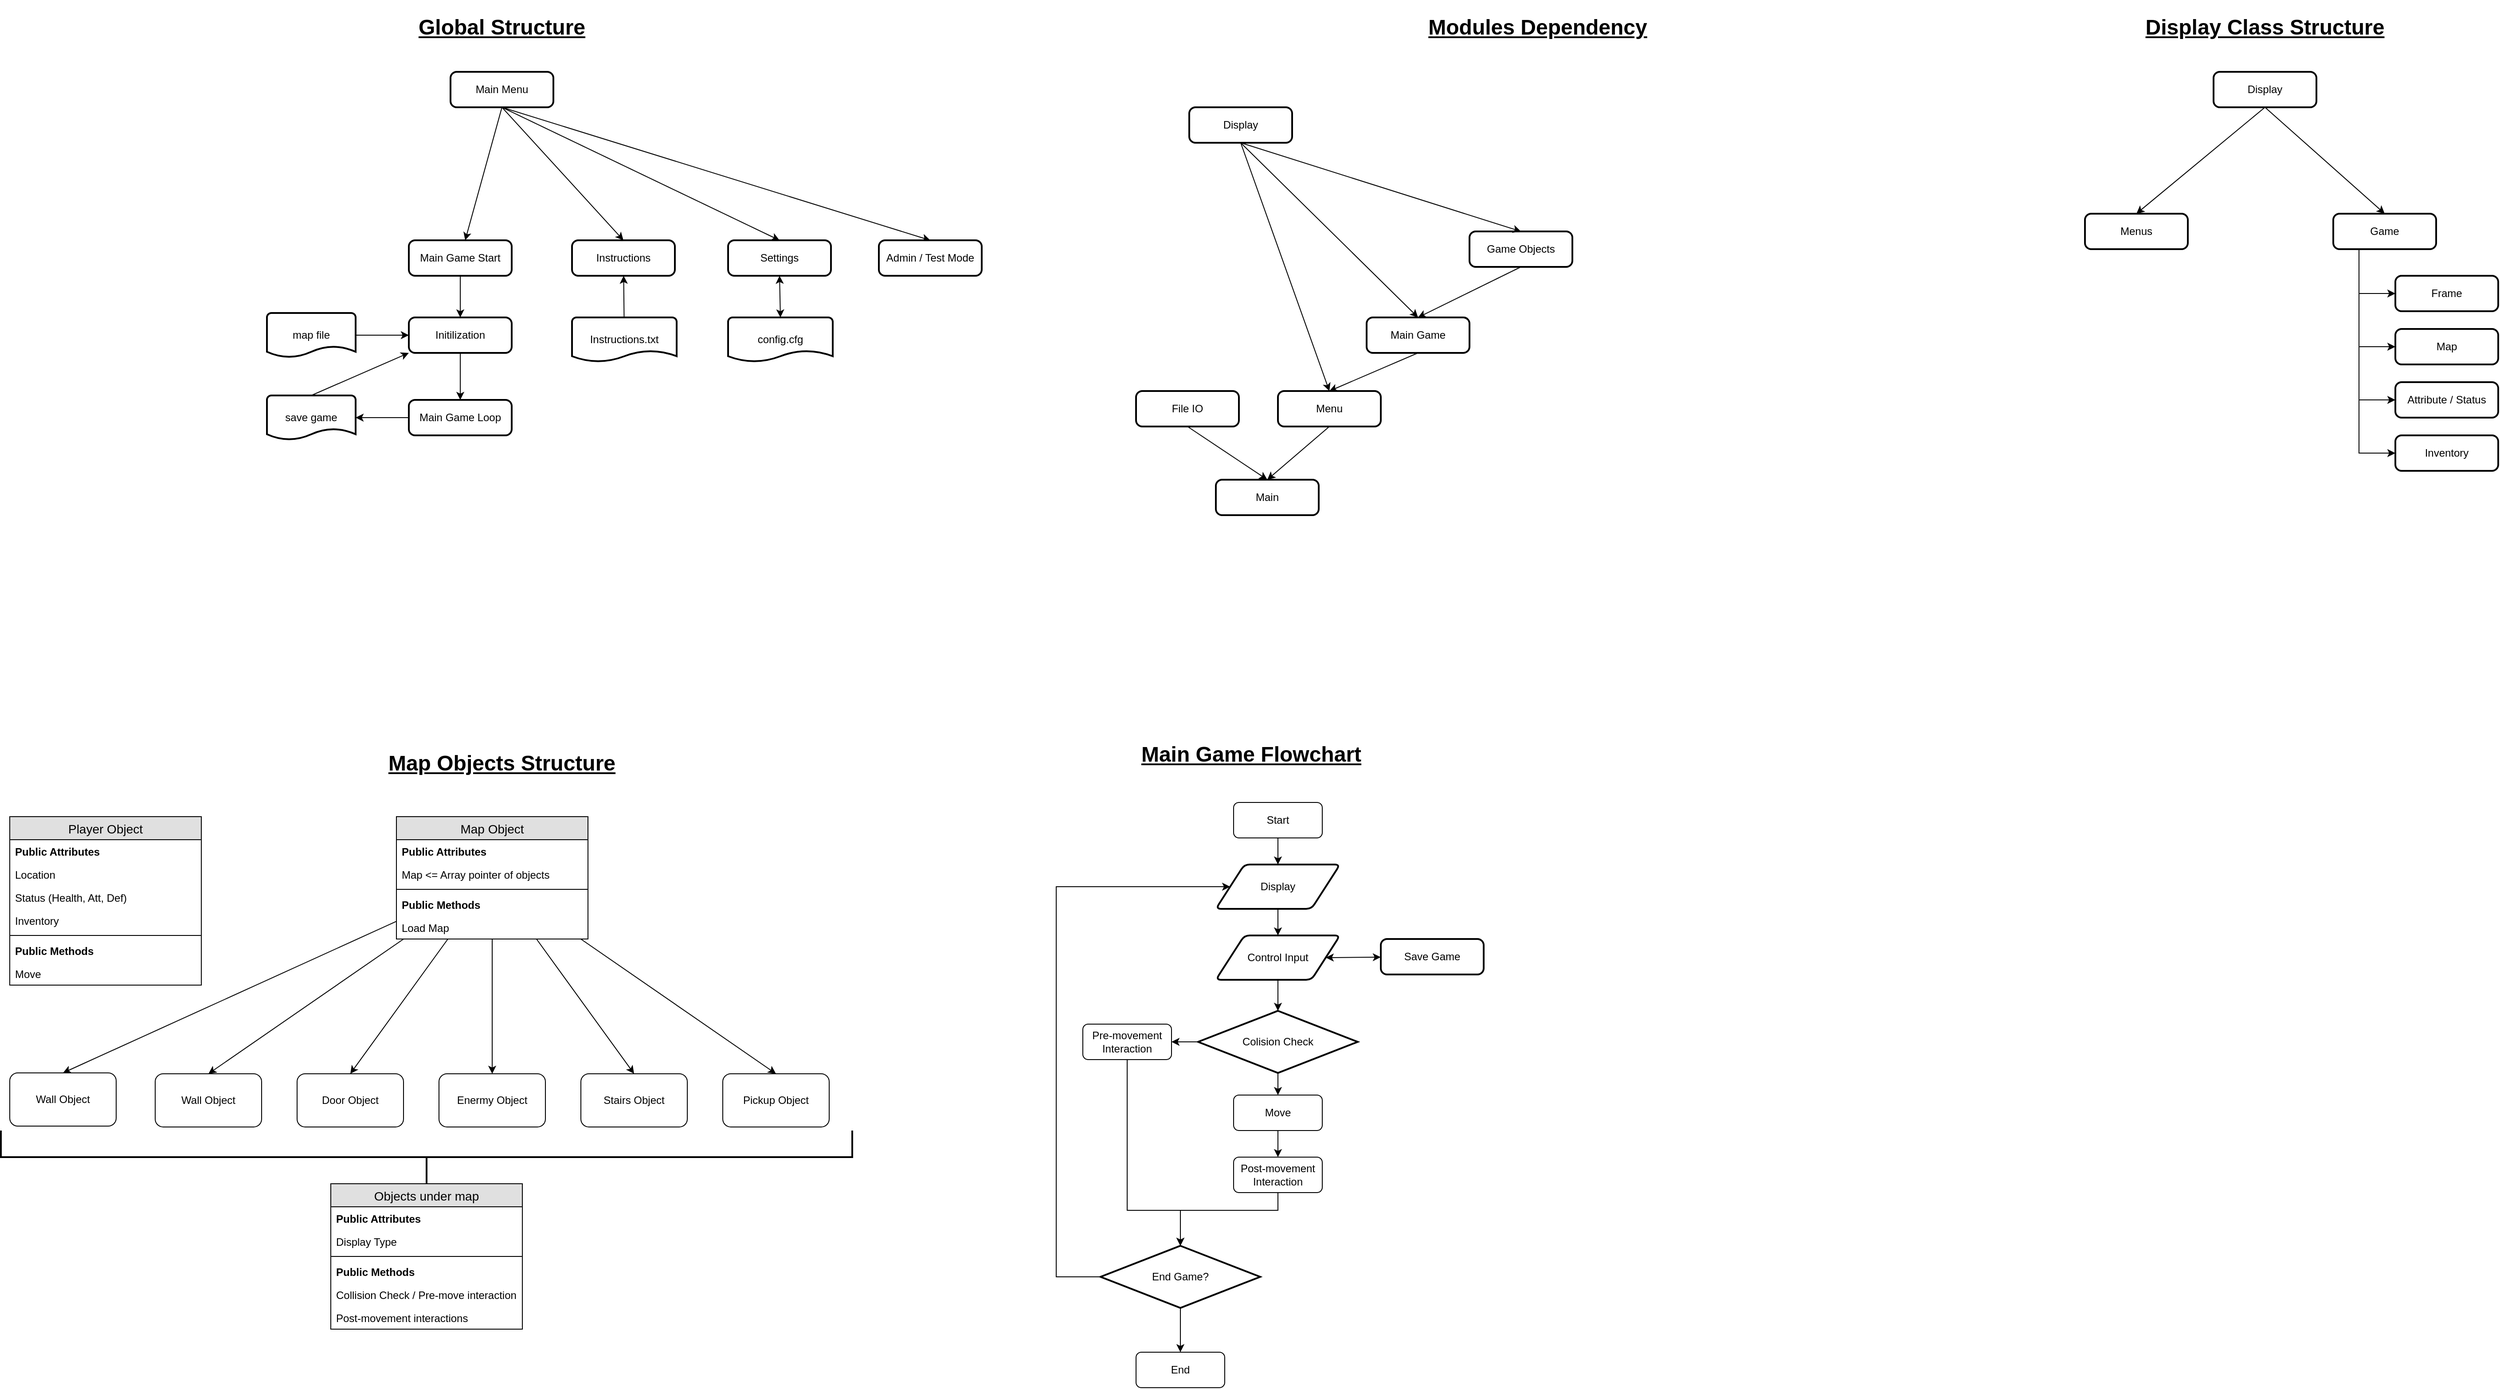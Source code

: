<mxfile version="12.9.3" type="device"><diagram id="WWetK0YtdZA46YV6BGKB" name="Page-1"><mxGraphModel dx="1422" dy="1689" grid="1" gridSize="10" guides="1" tooltips="1" connect="1" arrows="1" fold="1" page="1" pageScale="1" pageWidth="1169" pageHeight="827" math="0" shadow="0"><root><mxCell id="0"/><mxCell id="1" parent="0"/><mxCell id="Mj1SuatQe_enL65JeR6I-9" style="edgeStyle=none;rounded=0;orthogonalLoop=1;jettySize=auto;html=1;entryX=0.5;entryY=0;entryDx=0;entryDy=0;" parent="1" source="dXaQiHwYn2I2p8eJYNrl-29" target="Mj1SuatQe_enL65JeR6I-1" edge="1"><mxGeometry relative="1" as="geometry"><mxPoint x="574" y="100" as="sourcePoint"/></mxGeometry></mxCell><mxCell id="Mj1SuatQe_enL65JeR6I-10" style="edgeStyle=none;rounded=0;orthogonalLoop=1;jettySize=auto;html=1;entryX=0.5;entryY=0;entryDx=0;entryDy=0;" parent="1" source="dXaQiHwYn2I2p8eJYNrl-29" target="Mj1SuatQe_enL65JeR6I-3" edge="1"><mxGeometry relative="1" as="geometry"><mxPoint x="574" y="100" as="sourcePoint"/></mxGeometry></mxCell><mxCell id="Mj1SuatQe_enL65JeR6I-11" style="edgeStyle=none;rounded=0;orthogonalLoop=1;jettySize=auto;html=1;entryX=0.5;entryY=0;entryDx=0;entryDy=0;" parent="1" source="dXaQiHwYn2I2p8eJYNrl-29" target="Mj1SuatQe_enL65JeR6I-4" edge="1"><mxGeometry relative="1" as="geometry"><mxPoint x="574" y="100" as="sourcePoint"/></mxGeometry></mxCell><mxCell id="Mj1SuatQe_enL65JeR6I-12" style="edgeStyle=none;rounded=0;orthogonalLoop=1;jettySize=auto;html=1;entryX=0.5;entryY=0;entryDx=0;entryDy=0;" parent="1" source="dXaQiHwYn2I2p8eJYNrl-29" target="Mj1SuatQe_enL65JeR6I-5" edge="1"><mxGeometry relative="1" as="geometry"><mxPoint x="574" y="100" as="sourcePoint"/></mxGeometry></mxCell><mxCell id="Mj1SuatQe_enL65JeR6I-14" style="edgeStyle=none;rounded=0;orthogonalLoop=1;jettySize=auto;html=1;entryX=0.5;entryY=0;entryDx=0;entryDy=0;" parent="1" source="dXaQiHwYn2I2p8eJYNrl-29" target="Mj1SuatQe_enL65JeR6I-13" edge="1"><mxGeometry relative="1" as="geometry"><mxPoint x="574" y="100" as="sourcePoint"/></mxGeometry></mxCell><mxCell id="Mj1SuatQe_enL65JeR6I-1" value="Door Object" style="rounded=1;whiteSpace=wrap;html=1;" parent="1" vertex="1"><mxGeometry x="354" y="390" width="120" height="60" as="geometry"/></mxCell><mxCell id="Mj1SuatQe_enL65JeR6I-3" value="Enermy Object" style="rounded=1;whiteSpace=wrap;html=1;" parent="1" vertex="1"><mxGeometry x="514" y="390" width="120" height="60" as="geometry"/></mxCell><mxCell id="Mj1SuatQe_enL65JeR6I-4" value="Stairs Object" style="rounded=1;whiteSpace=wrap;html=1;" parent="1" vertex="1"><mxGeometry x="674" y="390" width="120" height="60" as="geometry"/></mxCell><mxCell id="Mj1SuatQe_enL65JeR6I-5" value="Pickup Object" style="rounded=1;whiteSpace=wrap;html=1;" parent="1" vertex="1"><mxGeometry x="834" y="390" width="120" height="60" as="geometry"/></mxCell><mxCell id="Mj1SuatQe_enL65JeR6I-13" value="Wall Object" style="rounded=1;whiteSpace=wrap;html=1;" parent="1" vertex="1"><mxGeometry x="194" y="390" width="120" height="60" as="geometry"/></mxCell><mxCell id="Mj1SuatQe_enL65JeR6I-27" value="" style="edgeStyle=none;rounded=0;orthogonalLoop=1;jettySize=auto;html=1;" parent="1" source="Mj1SuatQe_enL65JeR6I-17" target="Mj1SuatQe_enL65JeR6I-26" edge="1"><mxGeometry relative="1" as="geometry"/></mxCell><mxCell id="Mj1SuatQe_enL65JeR6I-17" value="Control Input" style="shape=parallelogram;html=1;strokeWidth=2;perimeter=parallelogramPerimeter;whiteSpace=wrap;rounded=1;arcSize=12;size=0.23;" parent="1" vertex="1"><mxGeometry x="1390" y="234" width="140" height="50" as="geometry"/></mxCell><mxCell id="Mj1SuatQe_enL65JeR6I-61" style="edgeStyle=elbowEdgeStyle;rounded=0;orthogonalLoop=1;jettySize=auto;elbow=vertical;html=1;exitX=0.5;exitY=1;exitDx=0;exitDy=0;exitPerimeter=0;entryX=0.5;entryY=0;entryDx=0;entryDy=0;" parent="1" source="Mj1SuatQe_enL65JeR6I-26" target="Mj1SuatQe_enL65JeR6I-58" edge="1"><mxGeometry relative="1" as="geometry"/></mxCell><mxCell id="Mj1SuatQe_enL65JeR6I-65" style="edgeStyle=elbowEdgeStyle;rounded=0;orthogonalLoop=1;jettySize=auto;elbow=vertical;html=1;exitX=0;exitY=0.5;exitDx=0;exitDy=0;exitPerimeter=0;entryX=1;entryY=0.5;entryDx=0;entryDy=0;" parent="1" source="Mj1SuatQe_enL65JeR6I-26" target="Mj1SuatQe_enL65JeR6I-63" edge="1"><mxGeometry relative="1" as="geometry"/></mxCell><mxCell id="Mj1SuatQe_enL65JeR6I-26" value="Colision Check" style="strokeWidth=2;html=1;shape=mxgraph.flowchart.decision;whiteSpace=wrap;rounded=1;shadow=0;" parent="1" vertex="1"><mxGeometry x="1370" y="319" width="180" height="70" as="geometry"/></mxCell><mxCell id="Mj1SuatQe_enL65JeR6I-35" value="" style="endArrow=classic;html=1;edgeStyle=elbowEdgeStyle;entryX=0;entryY=0.5;entryDx=0;entryDy=0;rounded=0;exitX=0;exitY=0.5;exitDx=0;exitDy=0;exitPerimeter=0;" parent="1" target="Mj1SuatQe_enL65JeR6I-43" edge="1" source="dXaQiHwYn2I2p8eJYNrl-76"><mxGeometry width="50" height="50" relative="1" as="geometry"><mxPoint x="1210" y="544" as="sourcePoint"/><mxPoint x="1220" y="399" as="targetPoint"/><Array as="points"><mxPoint x="1210" y="449"/><mxPoint x="1210" y="449"/></Array></mxGeometry></mxCell><mxCell id="Mj1SuatQe_enL65JeR6I-40" style="edgeStyle=elbowEdgeStyle;rounded=0;orthogonalLoop=1;jettySize=auto;html=1;exitX=0.5;exitY=1;exitDx=0;exitDy=0;elbow=vertical;entryX=0.5;entryY=0;entryDx=0;entryDy=0;entryPerimeter=0;" parent="1" source="Mj1SuatQe_enL65JeR6I-38" edge="1" target="dXaQiHwYn2I2p8eJYNrl-76"><mxGeometry relative="1" as="geometry"><mxPoint x="1210" y="544" as="targetPoint"/><Array as="points"><mxPoint x="1340" y="544"/><mxPoint x="1330" y="484"/><mxPoint x="1380" y="649"/></Array></mxGeometry></mxCell><mxCell id="Mj1SuatQe_enL65JeR6I-38" value="Post-movement Interaction" style="rounded=1;whiteSpace=wrap;html=1;" parent="1" vertex="1"><mxGeometry x="1410" y="484" width="100" height="40" as="geometry"/></mxCell><mxCell id="Mj1SuatQe_enL65JeR6I-44" value="" style="edgeStyle=elbowEdgeStyle;rounded=0;orthogonalLoop=1;jettySize=auto;elbow=vertical;html=1;" parent="1" source="Mj1SuatQe_enL65JeR6I-43" target="Mj1SuatQe_enL65JeR6I-17" edge="1"><mxGeometry relative="1" as="geometry"/></mxCell><mxCell id="Mj1SuatQe_enL65JeR6I-43" value="Display" style="shape=parallelogram;html=1;strokeWidth=2;perimeter=parallelogramPerimeter;whiteSpace=wrap;rounded=1;arcSize=12;size=0.23;" parent="1" vertex="1"><mxGeometry x="1390" y="154" width="140" height="50" as="geometry"/></mxCell><mxCell id="Mj1SuatQe_enL65JeR6I-46" value="" style="edgeStyle=elbowEdgeStyle;rounded=0;orthogonalLoop=1;jettySize=auto;elbow=vertical;html=1;" parent="1" source="Mj1SuatQe_enL65JeR6I-45" target="Mj1SuatQe_enL65JeR6I-43" edge="1"><mxGeometry relative="1" as="geometry"/></mxCell><mxCell id="Mj1SuatQe_enL65JeR6I-45" value="Start" style="rounded=1;whiteSpace=wrap;html=1;" parent="1" vertex="1"><mxGeometry x="1410" y="84" width="100" height="40" as="geometry"/></mxCell><mxCell id="Mj1SuatQe_enL65JeR6I-62" style="edgeStyle=elbowEdgeStyle;rounded=0;orthogonalLoop=1;jettySize=auto;elbow=vertical;html=1;exitX=0.5;exitY=1;exitDx=0;exitDy=0;entryX=0.5;entryY=0;entryDx=0;entryDy=0;" parent="1" source="Mj1SuatQe_enL65JeR6I-58" target="Mj1SuatQe_enL65JeR6I-38" edge="1"><mxGeometry relative="1" as="geometry"/></mxCell><mxCell id="Mj1SuatQe_enL65JeR6I-58" value="Move" style="rounded=1;whiteSpace=wrap;html=1;" parent="1" vertex="1"><mxGeometry x="1410" y="414" width="100" height="40" as="geometry"/></mxCell><mxCell id="dXaQiHwYn2I2p8eJYNrl-78" value="" style="edgeStyle=elbowEdgeStyle;rounded=0;orthogonalLoop=1;jettySize=auto;html=1;entryX=0.5;entryY=0;entryDx=0;entryDy=0;entryPerimeter=0;elbow=vertical;" edge="1" parent="1" source="Mj1SuatQe_enL65JeR6I-63" target="dXaQiHwYn2I2p8eJYNrl-76"><mxGeometry relative="1" as="geometry"><mxPoint x="1290" y="454" as="targetPoint"/><Array as="points"><mxPoint x="1290" y="544"/></Array></mxGeometry></mxCell><mxCell id="Mj1SuatQe_enL65JeR6I-63" value="Pre-movement Interaction" style="rounded=1;whiteSpace=wrap;html=1;" parent="1" vertex="1"><mxGeometry x="1240" y="334" width="100" height="40" as="geometry"/></mxCell><mxCell id="Mj1SuatQe_enL65JeR6I-66" value="&lt;h1&gt;Main Game Flowchart&lt;/h1&gt;" style="text;html=1;strokeColor=none;fillColor=none;align=center;verticalAlign=middle;whiteSpace=wrap;rounded=0;shadow=0;fontStyle=4" parent="1" vertex="1"><mxGeometry x="1265" width="330" height="60" as="geometry"/></mxCell><mxCell id="Mj1SuatQe_enL65JeR6I-67" value="&lt;h1&gt;Global Structure&lt;/h1&gt;" style="text;html=1;strokeColor=none;fillColor=none;align=center;verticalAlign=middle;whiteSpace=wrap;rounded=0;shadow=0;fontStyle=4" parent="1" vertex="1"><mxGeometry x="420" y="-820" width="330" height="60" as="geometry"/></mxCell><mxCell id="dXaQiHwYn2I2p8eJYNrl-1" value="&lt;h1&gt;Map Objects Structure&lt;/h1&gt;" style="text;html=1;strokeColor=none;fillColor=none;align=center;verticalAlign=middle;whiteSpace=wrap;rounded=0;shadow=0;fontStyle=4" vertex="1" parent="1"><mxGeometry x="420" y="10" width="330" height="60" as="geometry"/></mxCell><mxCell id="dXaQiHwYn2I2p8eJYNrl-82" value="" style="edgeStyle=elbowEdgeStyle;rounded=0;orthogonalLoop=1;jettySize=auto;elbow=vertical;html=1;" edge="1" parent="1" source="dXaQiHwYn2I2p8eJYNrl-76" target="dXaQiHwYn2I2p8eJYNrl-79"><mxGeometry relative="1" as="geometry"/></mxCell><mxCell id="dXaQiHwYn2I2p8eJYNrl-76" value="End Game?" style="strokeWidth=2;html=1;shape=mxgraph.flowchart.decision;whiteSpace=wrap;rounded=1;shadow=0;" vertex="1" parent="1"><mxGeometry x="1260" y="584" width="180" height="70" as="geometry"/></mxCell><mxCell id="dXaQiHwYn2I2p8eJYNrl-79" value="End" style="rounded=1;whiteSpace=wrap;html=1;" vertex="1" parent="1"><mxGeometry x="1300" y="704" width="100" height="40" as="geometry"/></mxCell><mxCell id="dXaQiHwYn2I2p8eJYNrl-90" style="rounded=0;orthogonalLoop=1;jettySize=auto;elbow=vertical;html=1;exitX=0.5;exitY=1;exitDx=0;exitDy=0;entryX=0.5;entryY=0;entryDx=0;entryDy=0;" edge="1" parent="1" source="dXaQiHwYn2I2p8eJYNrl-87" target="dXaQiHwYn2I2p8eJYNrl-89"><mxGeometry relative="1" as="geometry"/></mxCell><mxCell id="dXaQiHwYn2I2p8eJYNrl-95" style="edgeStyle=none;rounded=0;orthogonalLoop=1;jettySize=auto;html=1;exitX=0.5;exitY=1;exitDx=0;exitDy=0;entryX=0.5;entryY=0;entryDx=0;entryDy=0;" edge="1" parent="1" source="dXaQiHwYn2I2p8eJYNrl-87" target="dXaQiHwYn2I2p8eJYNrl-94"><mxGeometry relative="1" as="geometry"/></mxCell><mxCell id="dXaQiHwYn2I2p8eJYNrl-101" style="edgeStyle=none;rounded=0;orthogonalLoop=1;jettySize=auto;html=1;exitX=0.5;exitY=1;exitDx=0;exitDy=0;" edge="1" parent="1" source="dXaQiHwYn2I2p8eJYNrl-87" target="dXaQiHwYn2I2p8eJYNrl-100"><mxGeometry relative="1" as="geometry"/></mxCell><mxCell id="dXaQiHwYn2I2p8eJYNrl-134" style="edgeStyle=none;rounded=0;orthogonalLoop=1;jettySize=auto;html=1;exitX=0.5;exitY=1;exitDx=0;exitDy=0;entryX=0.5;entryY=0;entryDx=0;entryDy=0;" edge="1" parent="1" source="dXaQiHwYn2I2p8eJYNrl-87" target="dXaQiHwYn2I2p8eJYNrl-128"><mxGeometry relative="1" as="geometry"/></mxCell><mxCell id="dXaQiHwYn2I2p8eJYNrl-87" value="Main Menu" style="rounded=1;whiteSpace=wrap;html=1;absoluteArcSize=1;arcSize=14;strokeWidth=2;" vertex="1" parent="1"><mxGeometry x="527" y="-740" width="116" height="40" as="geometry"/></mxCell><mxCell id="dXaQiHwYn2I2p8eJYNrl-89" value="Instructions" style="rounded=1;whiteSpace=wrap;html=1;absoluteArcSize=1;arcSize=14;strokeWidth=2;" vertex="1" parent="1"><mxGeometry x="664" y="-550" width="116" height="40" as="geometry"/></mxCell><mxCell id="dXaQiHwYn2I2p8eJYNrl-96" value="" style="edgeStyle=none;rounded=0;orthogonalLoop=1;jettySize=auto;html=1;" edge="1" parent="1" source="dXaQiHwYn2I2p8eJYNrl-93" target="dXaQiHwYn2I2p8eJYNrl-89"><mxGeometry relative="1" as="geometry"/></mxCell><mxCell id="dXaQiHwYn2I2p8eJYNrl-93" value="&lt;span style=&quot;white-space: normal&quot;&gt;Instructions.txt&lt;/span&gt;" style="strokeWidth=2;html=1;shape=mxgraph.flowchart.document2;whiteSpace=wrap;size=0.25;" vertex="1" parent="1"><mxGeometry x="664" y="-463" width="118" height="50" as="geometry"/></mxCell><mxCell id="dXaQiHwYn2I2p8eJYNrl-94" value="Settings" style="rounded=1;whiteSpace=wrap;html=1;absoluteArcSize=1;arcSize=14;strokeWidth=2;" vertex="1" parent="1"><mxGeometry x="840" y="-550" width="116" height="40" as="geometry"/></mxCell><mxCell id="dXaQiHwYn2I2p8eJYNrl-97" value="&lt;span style=&quot;white-space: normal&quot;&gt;config.cfg&lt;/span&gt;" style="strokeWidth=2;html=1;shape=mxgraph.flowchart.document2;whiteSpace=wrap;size=0.25;" vertex="1" parent="1"><mxGeometry x="840" y="-463" width="118" height="50" as="geometry"/></mxCell><mxCell id="dXaQiHwYn2I2p8eJYNrl-99" value="" style="endArrow=classic;startArrow=classic;html=1;exitX=0.5;exitY=0;exitDx=0;exitDy=0;exitPerimeter=0;entryX=0.5;entryY=1;entryDx=0;entryDy=0;" edge="1" parent="1" source="dXaQiHwYn2I2p8eJYNrl-97" target="dXaQiHwYn2I2p8eJYNrl-94"><mxGeometry width="50" height="50" relative="1" as="geometry"><mxPoint x="600" y="-410" as="sourcePoint"/><mxPoint x="650" y="-460" as="targetPoint"/></mxGeometry></mxCell><mxCell id="dXaQiHwYn2I2p8eJYNrl-103" value="" style="edgeStyle=none;rounded=0;orthogonalLoop=1;jettySize=auto;html=1;" edge="1" parent="1" source="dXaQiHwYn2I2p8eJYNrl-100" target="dXaQiHwYn2I2p8eJYNrl-102"><mxGeometry relative="1" as="geometry"/></mxCell><mxCell id="dXaQiHwYn2I2p8eJYNrl-100" value="Main Game Start" style="rounded=1;whiteSpace=wrap;html=1;absoluteArcSize=1;arcSize=14;strokeWidth=2;" vertex="1" parent="1"><mxGeometry x="480" y="-550" width="116" height="40" as="geometry"/></mxCell><mxCell id="dXaQiHwYn2I2p8eJYNrl-105" value="" style="edgeStyle=none;rounded=0;orthogonalLoop=1;jettySize=auto;html=1;" edge="1" parent="1" source="dXaQiHwYn2I2p8eJYNrl-102" target="dXaQiHwYn2I2p8eJYNrl-104"><mxGeometry relative="1" as="geometry"/></mxCell><mxCell id="dXaQiHwYn2I2p8eJYNrl-102" value="Initilization" style="rounded=1;whiteSpace=wrap;html=1;absoluteArcSize=1;arcSize=14;strokeWidth=2;" vertex="1" parent="1"><mxGeometry x="480" y="-463" width="116" height="40" as="geometry"/></mxCell><mxCell id="dXaQiHwYn2I2p8eJYNrl-141" value="" style="edgeStyle=none;rounded=0;orthogonalLoop=1;jettySize=auto;html=1;" edge="1" parent="1" source="dXaQiHwYn2I2p8eJYNrl-104" target="dXaQiHwYn2I2p8eJYNrl-135"><mxGeometry relative="1" as="geometry"/></mxCell><mxCell id="dXaQiHwYn2I2p8eJYNrl-104" value="Main Game Loop" style="rounded=1;whiteSpace=wrap;html=1;absoluteArcSize=1;arcSize=14;strokeWidth=2;" vertex="1" parent="1"><mxGeometry x="480" y="-370" width="116" height="40" as="geometry"/></mxCell><mxCell id="dXaQiHwYn2I2p8eJYNrl-109" value="" style="edgeStyle=none;rounded=0;orthogonalLoop=1;jettySize=auto;html=1;" edge="1" parent="1" source="dXaQiHwYn2I2p8eJYNrl-106" target="dXaQiHwYn2I2p8eJYNrl-102"><mxGeometry relative="1" as="geometry"/></mxCell><mxCell id="dXaQiHwYn2I2p8eJYNrl-106" value="&lt;span style=&quot;white-space: normal&quot;&gt;map file&lt;/span&gt;" style="strokeWidth=2;html=1;shape=mxgraph.flowchart.document2;whiteSpace=wrap;size=0.25;" vertex="1" parent="1"><mxGeometry x="320" y="-468" width="100" height="50" as="geometry"/></mxCell><mxCell id="dXaQiHwYn2I2p8eJYNrl-111" value="&lt;h1&gt;Modules Dependency&lt;/h1&gt;" style="text;html=1;strokeColor=none;fillColor=none;align=center;verticalAlign=middle;whiteSpace=wrap;rounded=0;shadow=0;fontStyle=4" vertex="1" parent="1"><mxGeometry x="1588" y="-820" width="330" height="60" as="geometry"/></mxCell><mxCell id="dXaQiHwYn2I2p8eJYNrl-112" value="Main" style="rounded=1;whiteSpace=wrap;html=1;absoluteArcSize=1;arcSize=14;strokeWidth=2;" vertex="1" parent="1"><mxGeometry x="1390" y="-280" width="116" height="40" as="geometry"/></mxCell><mxCell id="dXaQiHwYn2I2p8eJYNrl-114" style="edgeStyle=none;rounded=0;orthogonalLoop=1;jettySize=auto;html=1;exitX=0.5;exitY=1;exitDx=0;exitDy=0;entryX=0.5;entryY=0;entryDx=0;entryDy=0;" edge="1" parent="1" source="dXaQiHwYn2I2p8eJYNrl-113" target="dXaQiHwYn2I2p8eJYNrl-112"><mxGeometry relative="1" as="geometry"/></mxCell><mxCell id="dXaQiHwYn2I2p8eJYNrl-113" value="Menu" style="rounded=1;whiteSpace=wrap;html=1;absoluteArcSize=1;arcSize=14;strokeWidth=2;" vertex="1" parent="1"><mxGeometry x="1460" y="-380" width="116" height="40" as="geometry"/></mxCell><mxCell id="dXaQiHwYn2I2p8eJYNrl-116" style="edgeStyle=none;rounded=0;orthogonalLoop=1;jettySize=auto;html=1;exitX=0.5;exitY=1;exitDx=0;exitDy=0;entryX=0.5;entryY=0;entryDx=0;entryDy=0;" edge="1" parent="1" source="dXaQiHwYn2I2p8eJYNrl-115" target="dXaQiHwYn2I2p8eJYNrl-113"><mxGeometry relative="1" as="geometry"/></mxCell><mxCell id="dXaQiHwYn2I2p8eJYNrl-115" value="Main Game" style="rounded=1;whiteSpace=wrap;html=1;absoluteArcSize=1;arcSize=14;strokeWidth=2;" vertex="1" parent="1"><mxGeometry x="1560" y="-463" width="116" height="40" as="geometry"/></mxCell><mxCell id="dXaQiHwYn2I2p8eJYNrl-118" style="edgeStyle=none;rounded=0;orthogonalLoop=1;jettySize=auto;html=1;exitX=0.5;exitY=1;exitDx=0;exitDy=0;entryX=0.5;entryY=0;entryDx=0;entryDy=0;" edge="1" parent="1" source="dXaQiHwYn2I2p8eJYNrl-117" target="dXaQiHwYn2I2p8eJYNrl-115"><mxGeometry relative="1" as="geometry"/></mxCell><mxCell id="dXaQiHwYn2I2p8eJYNrl-117" value="Game Objects" style="rounded=1;whiteSpace=wrap;html=1;absoluteArcSize=1;arcSize=14;strokeWidth=2;" vertex="1" parent="1"><mxGeometry x="1676" y="-560" width="116" height="40" as="geometry"/></mxCell><mxCell id="dXaQiHwYn2I2p8eJYNrl-120" style="edgeStyle=none;rounded=0;orthogonalLoop=1;jettySize=auto;html=1;exitX=0.5;exitY=1;exitDx=0;exitDy=0;entryX=0.5;entryY=0;entryDx=0;entryDy=0;" edge="1" parent="1" source="dXaQiHwYn2I2p8eJYNrl-119" target="dXaQiHwYn2I2p8eJYNrl-117"><mxGeometry relative="1" as="geometry"/></mxCell><mxCell id="dXaQiHwYn2I2p8eJYNrl-121" style="edgeStyle=none;rounded=0;orthogonalLoop=1;jettySize=auto;html=1;exitX=0.5;exitY=1;exitDx=0;exitDy=0;entryX=0.5;entryY=0;entryDx=0;entryDy=0;" edge="1" parent="1" source="dXaQiHwYn2I2p8eJYNrl-119" target="dXaQiHwYn2I2p8eJYNrl-115"><mxGeometry relative="1" as="geometry"><mxPoint x="1690" y="-520" as="targetPoint"/></mxGeometry></mxCell><mxCell id="dXaQiHwYn2I2p8eJYNrl-122" style="edgeStyle=none;rounded=0;orthogonalLoop=1;jettySize=auto;html=1;exitX=0.5;exitY=1;exitDx=0;exitDy=0;entryX=0.5;entryY=0;entryDx=0;entryDy=0;" edge="1" parent="1" source="dXaQiHwYn2I2p8eJYNrl-119" target="dXaQiHwYn2I2p8eJYNrl-113"><mxGeometry relative="1" as="geometry"/></mxCell><mxCell id="dXaQiHwYn2I2p8eJYNrl-119" value="Display" style="rounded=1;whiteSpace=wrap;html=1;absoluteArcSize=1;arcSize=14;strokeWidth=2;" vertex="1" parent="1"><mxGeometry x="1360" y="-700" width="116" height="40" as="geometry"/></mxCell><mxCell id="dXaQiHwYn2I2p8eJYNrl-126" style="edgeStyle=none;rounded=0;orthogonalLoop=1;jettySize=auto;html=1;exitX=0.5;exitY=1;exitDx=0;exitDy=0;entryX=0.5;entryY=0;entryDx=0;entryDy=0;" edge="1" parent="1" source="dXaQiHwYn2I2p8eJYNrl-123" target="dXaQiHwYn2I2p8eJYNrl-112"><mxGeometry relative="1" as="geometry"/></mxCell><mxCell id="dXaQiHwYn2I2p8eJYNrl-123" value="File IO" style="rounded=1;whiteSpace=wrap;html=1;absoluteArcSize=1;arcSize=14;strokeWidth=2;" vertex="1" parent="1"><mxGeometry x="1300" y="-380" width="116" height="40" as="geometry"/></mxCell><mxCell id="dXaQiHwYn2I2p8eJYNrl-128" value="Admin / Test Mode" style="rounded=1;whiteSpace=wrap;html=1;absoluteArcSize=1;arcSize=14;strokeWidth=2;" vertex="1" parent="1"><mxGeometry x="1010" y="-550" width="116" height="40" as="geometry"/></mxCell><mxCell id="dXaQiHwYn2I2p8eJYNrl-131" value="Save Game" style="rounded=1;whiteSpace=wrap;html=1;absoluteArcSize=1;arcSize=14;strokeWidth=2;" vertex="1" parent="1"><mxGeometry x="1576" y="238" width="116" height="40" as="geometry"/></mxCell><mxCell id="dXaQiHwYn2I2p8eJYNrl-132" value="Wall Object" style="rounded=1;whiteSpace=wrap;html=1;" vertex="1" parent="1"><mxGeometry x="30" y="389" width="120" height="60" as="geometry"/></mxCell><mxCell id="dXaQiHwYn2I2p8eJYNrl-29" value="Map Object" style="swimlane;fontStyle=0;childLayout=stackLayout;horizontal=1;startSize=26;fillColor=#e0e0e0;horizontalStack=0;resizeParent=1;resizeParentMax=0;resizeLast=0;collapsible=1;marginBottom=0;swimlaneFillColor=#ffffff;align=center;fontSize=14;" vertex="1" parent="1"><mxGeometry x="466" y="100" width="216" height="138" as="geometry"><mxRectangle x="306" y="200" width="100" height="26" as="alternateBounds"/></mxGeometry></mxCell><mxCell id="dXaQiHwYn2I2p8eJYNrl-30" value="Public Attributes" style="text;strokeColor=none;fillColor=none;spacingLeft=4;spacingRight=4;overflow=hidden;rotatable=0;points=[[0,0.5],[1,0.5]];portConstraint=eastwest;fontSize=12;fontStyle=1" vertex="1" parent="dXaQiHwYn2I2p8eJYNrl-29"><mxGeometry y="26" width="216" height="26" as="geometry"/></mxCell><mxCell id="dXaQiHwYn2I2p8eJYNrl-31" value="Map &lt;= Array pointer of objects" style="text;strokeColor=none;fillColor=none;spacingLeft=4;spacingRight=4;overflow=hidden;rotatable=0;points=[[0,0.5],[1,0.5]];portConstraint=eastwest;fontSize=12;" vertex="1" parent="dXaQiHwYn2I2p8eJYNrl-29"><mxGeometry y="52" width="216" height="26" as="geometry"/></mxCell><mxCell id="dXaQiHwYn2I2p8eJYNrl-42" value="" style="line;strokeWidth=1;fillColor=none;align=left;verticalAlign=middle;spacingTop=-1;spacingLeft=3;spacingRight=3;rotatable=0;labelPosition=right;points=[];portConstraint=eastwest;fontSize=12;" vertex="1" parent="dXaQiHwYn2I2p8eJYNrl-29"><mxGeometry y="78" width="216" height="8" as="geometry"/></mxCell><mxCell id="dXaQiHwYn2I2p8eJYNrl-32" value="Public Methods" style="text;strokeColor=none;fillColor=none;spacingLeft=4;spacingRight=4;overflow=hidden;rotatable=0;points=[[0,0.5],[1,0.5]];portConstraint=eastwest;fontSize=12;fontStyle=1" vertex="1" parent="dXaQiHwYn2I2p8eJYNrl-29"><mxGeometry y="86" width="216" height="26" as="geometry"/></mxCell><mxCell id="dXaQiHwYn2I2p8eJYNrl-40" value="Load Map" style="text;strokeColor=none;fillColor=none;spacingLeft=4;spacingRight=4;overflow=hidden;rotatable=0;points=[[0,0.5],[1,0.5]];portConstraint=eastwest;fontSize=12;" vertex="1" parent="dXaQiHwYn2I2p8eJYNrl-29"><mxGeometry y="112" width="216" height="26" as="geometry"/></mxCell><mxCell id="dXaQiHwYn2I2p8eJYNrl-133" value="" style="endArrow=classic;html=1;entryX=0.5;entryY=0;entryDx=0;entryDy=0;" edge="1" parent="1" source="dXaQiHwYn2I2p8eJYNrl-29" target="dXaQiHwYn2I2p8eJYNrl-132"><mxGeometry width="50" height="50" relative="1" as="geometry"><mxPoint x="670" y="370" as="sourcePoint"/><mxPoint x="720" y="320" as="targetPoint"/></mxGeometry></mxCell><mxCell id="dXaQiHwYn2I2p8eJYNrl-67" value="Player Object" style="swimlane;fontStyle=0;childLayout=stackLayout;horizontal=1;startSize=26;fillColor=#e0e0e0;horizontalStack=0;resizeParent=1;resizeParentMax=0;resizeLast=0;collapsible=1;marginBottom=0;swimlaneFillColor=#ffffff;align=center;fontSize=14;" vertex="1" parent="1"><mxGeometry x="30" y="100" width="216" height="190" as="geometry"><mxRectangle x="306" y="200" width="100" height="26" as="alternateBounds"/></mxGeometry></mxCell><mxCell id="dXaQiHwYn2I2p8eJYNrl-68" value="Public Attributes" style="text;strokeColor=none;fillColor=none;spacingLeft=4;spacingRight=4;overflow=hidden;rotatable=0;points=[[0,0.5],[1,0.5]];portConstraint=eastwest;fontSize=12;fontStyle=1" vertex="1" parent="dXaQiHwYn2I2p8eJYNrl-67"><mxGeometry y="26" width="216" height="26" as="geometry"/></mxCell><mxCell id="dXaQiHwYn2I2p8eJYNrl-69" value="Location" style="text;strokeColor=none;fillColor=none;spacingLeft=4;spacingRight=4;overflow=hidden;rotatable=0;points=[[0,0.5],[1,0.5]];portConstraint=eastwest;fontSize=12;" vertex="1" parent="dXaQiHwYn2I2p8eJYNrl-67"><mxGeometry y="52" width="216" height="26" as="geometry"/></mxCell><mxCell id="dXaQiHwYn2I2p8eJYNrl-74" value="Status (Health, Att, Def)" style="text;strokeColor=none;fillColor=none;spacingLeft=4;spacingRight=4;overflow=hidden;rotatable=0;points=[[0,0.5],[1,0.5]];portConstraint=eastwest;fontSize=12;" vertex="1" parent="dXaQiHwYn2I2p8eJYNrl-67"><mxGeometry y="78" width="216" height="26" as="geometry"/></mxCell><mxCell id="dXaQiHwYn2I2p8eJYNrl-75" value="Inventory" style="text;strokeColor=none;fillColor=none;spacingLeft=4;spacingRight=4;overflow=hidden;rotatable=0;points=[[0,0.5],[1,0.5]];portConstraint=eastwest;fontSize=12;" vertex="1" parent="dXaQiHwYn2I2p8eJYNrl-67"><mxGeometry y="104" width="216" height="26" as="geometry"/></mxCell><mxCell id="dXaQiHwYn2I2p8eJYNrl-70" value="" style="line;strokeWidth=1;fillColor=none;align=left;verticalAlign=middle;spacingTop=-1;spacingLeft=3;spacingRight=3;rotatable=0;labelPosition=right;points=[];portConstraint=eastwest;fontSize=12;" vertex="1" parent="dXaQiHwYn2I2p8eJYNrl-67"><mxGeometry y="130" width="216" height="8" as="geometry"/></mxCell><mxCell id="dXaQiHwYn2I2p8eJYNrl-71" value="Public Methods" style="text;strokeColor=none;fillColor=none;spacingLeft=4;spacingRight=4;overflow=hidden;rotatable=0;points=[[0,0.5],[1,0.5]];portConstraint=eastwest;fontSize=12;fontStyle=1" vertex="1" parent="dXaQiHwYn2I2p8eJYNrl-67"><mxGeometry y="138" width="216" height="26" as="geometry"/></mxCell><mxCell id="dXaQiHwYn2I2p8eJYNrl-73" value="Move" style="text;strokeColor=none;fillColor=none;spacingLeft=4;spacingRight=4;overflow=hidden;rotatable=0;points=[[0,0.5],[1,0.5]];portConstraint=eastwest;fontSize=12;" vertex="1" parent="dXaQiHwYn2I2p8eJYNrl-67"><mxGeometry y="164" width="216" height="26" as="geometry"/></mxCell><mxCell id="dXaQiHwYn2I2p8eJYNrl-142" value="" style="edgeStyle=none;rounded=0;orthogonalLoop=1;jettySize=auto;html=1;entryX=0;entryY=1;entryDx=0;entryDy=0;exitX=0.5;exitY=0;exitDx=0;exitDy=0;exitPerimeter=0;" edge="1" parent="1" source="dXaQiHwYn2I2p8eJYNrl-135" target="dXaQiHwYn2I2p8eJYNrl-102"><mxGeometry relative="1" as="geometry"/></mxCell><mxCell id="dXaQiHwYn2I2p8eJYNrl-135" value="&lt;span style=&quot;white-space: normal&quot;&gt;save game&lt;/span&gt;" style="strokeWidth=2;html=1;shape=mxgraph.flowchart.document2;whiteSpace=wrap;size=0.25;" vertex="1" parent="1"><mxGeometry x="320" y="-375" width="100" height="50" as="geometry"/></mxCell><mxCell id="dXaQiHwYn2I2p8eJYNrl-139" value="" style="endArrow=classic;startArrow=classic;html=1;exitX=1;exitY=0.5;exitDx=0;exitDy=0;" edge="1" parent="1" source="Mj1SuatQe_enL65JeR6I-17" target="dXaQiHwYn2I2p8eJYNrl-131"><mxGeometry width="50" height="50" relative="1" as="geometry"><mxPoint x="1660" y="234" as="sourcePoint"/><mxPoint x="1600" y="260" as="targetPoint"/></mxGeometry></mxCell><mxCell id="dXaQiHwYn2I2p8eJYNrl-140" value="" style="strokeWidth=2;html=1;shape=mxgraph.flowchart.annotation_2;align=left;labelPosition=right;pointerEvents=1;direction=north;" vertex="1" parent="1"><mxGeometry x="20" y="454" width="960" height="60" as="geometry"/></mxCell><mxCell id="dXaQiHwYn2I2p8eJYNrl-53" value="Objects under map" style="swimlane;fontStyle=0;childLayout=stackLayout;horizontal=1;startSize=26;fillColor=#e0e0e0;horizontalStack=0;resizeParent=1;resizeParentMax=0;resizeLast=0;collapsible=1;marginBottom=0;swimlaneFillColor=#ffffff;align=center;fontSize=14;" vertex="1" parent="1"><mxGeometry x="392" y="514" width="216" height="164" as="geometry"><mxRectangle x="306" y="200" width="100" height="26" as="alternateBounds"/></mxGeometry></mxCell><mxCell id="dXaQiHwYn2I2p8eJYNrl-54" value="Public Attributes" style="text;strokeColor=none;fillColor=none;spacingLeft=4;spacingRight=4;overflow=hidden;rotatable=0;points=[[0,0.5],[1,0.5]];portConstraint=eastwest;fontSize=12;fontStyle=1" vertex="1" parent="dXaQiHwYn2I2p8eJYNrl-53"><mxGeometry y="26" width="216" height="26" as="geometry"/></mxCell><mxCell id="dXaQiHwYn2I2p8eJYNrl-60" value="Display Type" style="text;strokeColor=none;fillColor=none;spacingLeft=4;spacingRight=4;overflow=hidden;rotatable=0;points=[[0,0.5],[1,0.5]];portConstraint=eastwest;fontSize=12;" vertex="1" parent="dXaQiHwYn2I2p8eJYNrl-53"><mxGeometry y="52" width="216" height="26" as="geometry"/></mxCell><mxCell id="dXaQiHwYn2I2p8eJYNrl-56" value="" style="line;strokeWidth=1;fillColor=none;align=left;verticalAlign=middle;spacingTop=-1;spacingLeft=3;spacingRight=3;rotatable=0;labelPosition=right;points=[];portConstraint=eastwest;fontSize=12;" vertex="1" parent="dXaQiHwYn2I2p8eJYNrl-53"><mxGeometry y="78" width="216" height="8" as="geometry"/></mxCell><mxCell id="dXaQiHwYn2I2p8eJYNrl-57" value="Public Methods" style="text;strokeColor=none;fillColor=none;spacingLeft=4;spacingRight=4;overflow=hidden;rotatable=0;points=[[0,0.5],[1,0.5]];portConstraint=eastwest;fontSize=12;fontStyle=1" vertex="1" parent="dXaQiHwYn2I2p8eJYNrl-53"><mxGeometry y="86" width="216" height="26" as="geometry"/></mxCell><mxCell id="dXaQiHwYn2I2p8eJYNrl-58" value="Collision Check / Pre-move interaction&#10;" style="text;strokeColor=none;fillColor=none;spacingLeft=4;spacingRight=4;overflow=hidden;rotatable=0;points=[[0,0.5],[1,0.5]];portConstraint=eastwest;fontSize=12;" vertex="1" parent="dXaQiHwYn2I2p8eJYNrl-53"><mxGeometry y="112" width="216" height="26" as="geometry"/></mxCell><mxCell id="dXaQiHwYn2I2p8eJYNrl-59" value="Post-movement interactions" style="text;strokeColor=none;fillColor=none;spacingLeft=4;spacingRight=4;overflow=hidden;rotatable=0;points=[[0,0.5],[1,0.5]];portConstraint=eastwest;fontSize=12;" vertex="1" parent="dXaQiHwYn2I2p8eJYNrl-53"><mxGeometry y="138" width="216" height="26" as="geometry"/></mxCell><mxCell id="dXaQiHwYn2I2p8eJYNrl-143" value="&lt;h1&gt;Display Class Structure&lt;/h1&gt;" style="text;html=1;strokeColor=none;fillColor=none;align=center;verticalAlign=middle;whiteSpace=wrap;rounded=0;shadow=0;fontStyle=4" vertex="1" parent="1"><mxGeometry x="2408" y="-820" width="330" height="60" as="geometry"/></mxCell><mxCell id="dXaQiHwYn2I2p8eJYNrl-146" style="edgeStyle=none;rounded=0;orthogonalLoop=1;jettySize=auto;html=1;exitX=0.5;exitY=1;exitDx=0;exitDy=0;entryX=0.5;entryY=0;entryDx=0;entryDy=0;" edge="1" parent="1" source="dXaQiHwYn2I2p8eJYNrl-144" target="dXaQiHwYn2I2p8eJYNrl-145"><mxGeometry relative="1" as="geometry"/></mxCell><mxCell id="dXaQiHwYn2I2p8eJYNrl-148" style="edgeStyle=none;rounded=0;orthogonalLoop=1;jettySize=auto;html=1;exitX=0.5;exitY=1;exitDx=0;exitDy=0;entryX=0.5;entryY=0;entryDx=0;entryDy=0;" edge="1" parent="1" source="dXaQiHwYn2I2p8eJYNrl-144" target="dXaQiHwYn2I2p8eJYNrl-147"><mxGeometry relative="1" as="geometry"/></mxCell><mxCell id="dXaQiHwYn2I2p8eJYNrl-144" value="Display" style="rounded=1;whiteSpace=wrap;html=1;absoluteArcSize=1;arcSize=14;strokeWidth=2;" vertex="1" parent="1"><mxGeometry x="2515" y="-740" width="116" height="40" as="geometry"/></mxCell><mxCell id="dXaQiHwYn2I2p8eJYNrl-145" value="Menus" style="rounded=1;whiteSpace=wrap;html=1;absoluteArcSize=1;arcSize=14;strokeWidth=2;" vertex="1" parent="1"><mxGeometry x="2370" y="-580" width="116" height="40" as="geometry"/></mxCell><mxCell id="dXaQiHwYn2I2p8eJYNrl-151" style="edgeStyle=orthogonalEdgeStyle;rounded=0;orthogonalLoop=1;jettySize=auto;html=1;exitX=0.25;exitY=1;exitDx=0;exitDy=0;entryX=0;entryY=0.5;entryDx=0;entryDy=0;" edge="1" parent="1" source="dXaQiHwYn2I2p8eJYNrl-147" target="dXaQiHwYn2I2p8eJYNrl-149"><mxGeometry relative="1" as="geometry"/></mxCell><mxCell id="dXaQiHwYn2I2p8eJYNrl-153" style="edgeStyle=orthogonalEdgeStyle;rounded=0;orthogonalLoop=1;jettySize=auto;html=1;exitX=0.25;exitY=1;exitDx=0;exitDy=0;entryX=0;entryY=0.5;entryDx=0;entryDy=0;" edge="1" parent="1" source="dXaQiHwYn2I2p8eJYNrl-147" target="dXaQiHwYn2I2p8eJYNrl-152"><mxGeometry relative="1" as="geometry"/></mxCell><mxCell id="dXaQiHwYn2I2p8eJYNrl-155" style="edgeStyle=orthogonalEdgeStyle;rounded=0;orthogonalLoop=1;jettySize=auto;html=1;exitX=0.25;exitY=1;exitDx=0;exitDy=0;entryX=0;entryY=0.5;entryDx=0;entryDy=0;" edge="1" parent="1" source="dXaQiHwYn2I2p8eJYNrl-147" target="dXaQiHwYn2I2p8eJYNrl-154"><mxGeometry relative="1" as="geometry"/></mxCell><mxCell id="dXaQiHwYn2I2p8eJYNrl-157" style="edgeStyle=orthogonalEdgeStyle;rounded=0;orthogonalLoop=1;jettySize=auto;html=1;exitX=0.25;exitY=1;exitDx=0;exitDy=0;entryX=0;entryY=0.5;entryDx=0;entryDy=0;" edge="1" parent="1" source="dXaQiHwYn2I2p8eJYNrl-147" target="dXaQiHwYn2I2p8eJYNrl-156"><mxGeometry relative="1" as="geometry"/></mxCell><mxCell id="dXaQiHwYn2I2p8eJYNrl-147" value="Game" style="rounded=1;whiteSpace=wrap;html=1;absoluteArcSize=1;arcSize=14;strokeWidth=2;" vertex="1" parent="1"><mxGeometry x="2650" y="-580" width="116" height="40" as="geometry"/></mxCell><mxCell id="dXaQiHwYn2I2p8eJYNrl-149" value="Frame" style="rounded=1;whiteSpace=wrap;html=1;absoluteArcSize=1;arcSize=14;strokeWidth=2;" vertex="1" parent="1"><mxGeometry x="2720" y="-510" width="116" height="40" as="geometry"/></mxCell><mxCell id="dXaQiHwYn2I2p8eJYNrl-152" value="Attribute / Status" style="rounded=1;whiteSpace=wrap;html=1;absoluteArcSize=1;arcSize=14;strokeWidth=2;" vertex="1" parent="1"><mxGeometry x="2720" y="-390" width="116" height="40" as="geometry"/></mxCell><mxCell id="dXaQiHwYn2I2p8eJYNrl-154" value="Inventory" style="rounded=1;whiteSpace=wrap;html=1;absoluteArcSize=1;arcSize=14;strokeWidth=2;" vertex="1" parent="1"><mxGeometry x="2720" y="-330" width="116" height="40" as="geometry"/></mxCell><mxCell id="dXaQiHwYn2I2p8eJYNrl-156" value="Map" style="rounded=1;whiteSpace=wrap;html=1;absoluteArcSize=1;arcSize=14;strokeWidth=2;" vertex="1" parent="1"><mxGeometry x="2720" y="-450" width="116" height="40" as="geometry"/></mxCell></root></mxGraphModel></diagram></mxfile>